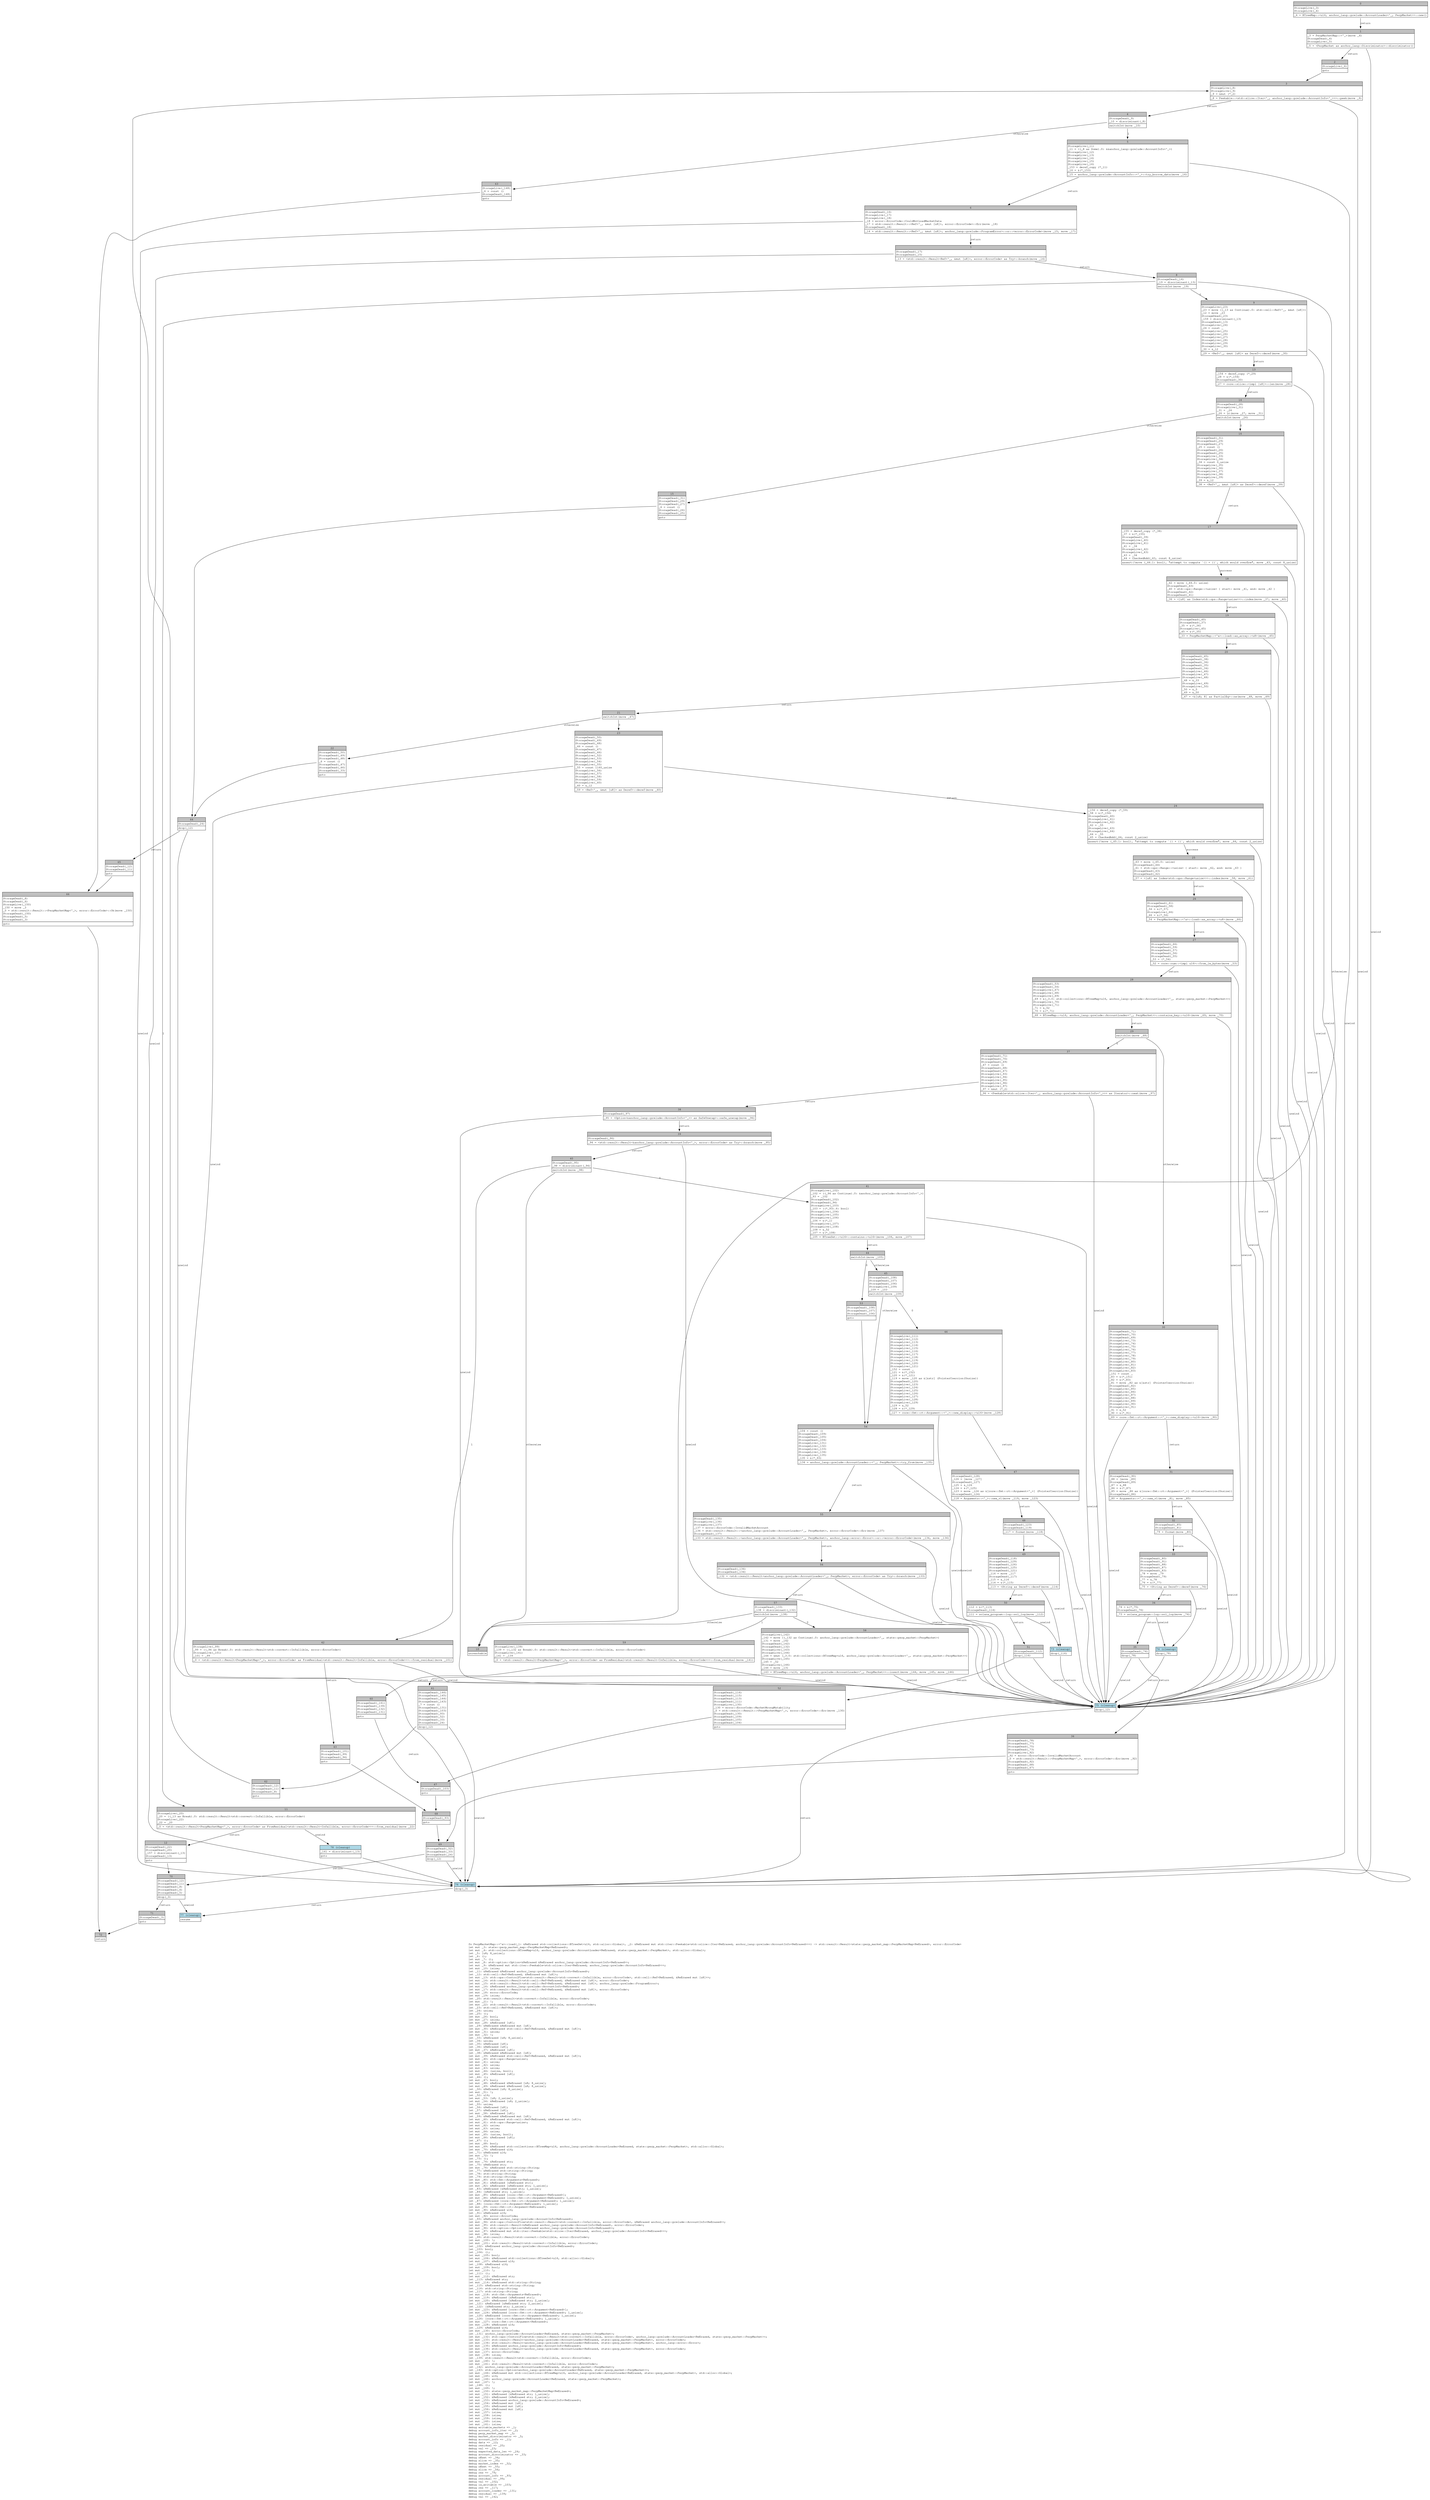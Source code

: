 digraph Mir_0_3877 {
    graph [fontname="Courier, monospace"];
    node [fontname="Courier, monospace"];
    edge [fontname="Courier, monospace"];
    label=<fn PerpMarketMap::&lt;'a&gt;::load(_1: &amp;ReErased std::collections::BTreeSet&lt;u16, std::alloc::Global&gt;, _2: &amp;ReErased mut std::iter::Peekable&lt;std::slice::Iter&lt;ReErased, anchor_lang::prelude::AccountInfo&lt;ReErased&gt;&gt;&gt;) -&gt; std::result::Result&lt;state::perp_market_map::PerpMarketMap&lt;ReErased&gt;, error::ErrorCode&gt;<br align="left"/>let mut _3: state::perp_market_map::PerpMarketMap&lt;ReErased&gt;;<br align="left"/>let mut _4: std::collections::BTreeMap&lt;u16, anchor_lang::prelude::AccountLoader&lt;ReErased, state::perp_market::PerpMarket&gt;, std::alloc::Global&gt;;<br align="left"/>let _5: [u8; 8_usize];<br align="left"/>let _6: ();<br align="left"/>let mut _7: ();<br align="left"/>let mut _8: std::option::Option&lt;&amp;ReErased &amp;ReErased anchor_lang::prelude::AccountInfo&lt;ReErased&gt;&gt;;<br align="left"/>let mut _9: &amp;ReErased mut std::iter::Peekable&lt;std::slice::Iter&lt;ReErased, anchor_lang::prelude::AccountInfo&lt;ReErased&gt;&gt;&gt;;<br align="left"/>let mut _10: isize;<br align="left"/>let _11: &amp;ReErased &amp;ReErased anchor_lang::prelude::AccountInfo&lt;ReErased&gt;;<br align="left"/>let _12: std::cell::Ref&lt;ReErased, &amp;ReErased mut [u8]&gt;;<br align="left"/>let mut _13: std::ops::ControlFlow&lt;std::result::Result&lt;std::convert::Infallible, error::ErrorCode&gt;, std::cell::Ref&lt;ReErased, &amp;ReErased mut [u8]&gt;&gt;;<br align="left"/>let mut _14: std::result::Result&lt;std::cell::Ref&lt;ReErased, &amp;ReErased mut [u8]&gt;, error::ErrorCode&gt;;<br align="left"/>let mut _15: std::result::Result&lt;std::cell::Ref&lt;ReErased, &amp;ReErased mut [u8]&gt;, anchor_lang::prelude::ProgramError&gt;;<br align="left"/>let mut _16: &amp;ReErased anchor_lang::prelude::AccountInfo&lt;ReErased&gt;;<br align="left"/>let mut _17: std::result::Result&lt;std::cell::Ref&lt;ReErased, &amp;ReErased mut [u8]&gt;, error::ErrorCode&gt;;<br align="left"/>let mut _18: error::ErrorCode;<br align="left"/>let mut _19: isize;<br align="left"/>let _20: std::result::Result&lt;std::convert::Infallible, error::ErrorCode&gt;;<br align="left"/>let mut _21: !;<br align="left"/>let mut _22: std::result::Result&lt;std::convert::Infallible, error::ErrorCode&gt;;<br align="left"/>let _23: std::cell::Ref&lt;ReErased, &amp;ReErased mut [u8]&gt;;<br align="left"/>let _24: usize;<br align="left"/>let _25: ();<br align="left"/>let mut _26: bool;<br align="left"/>let mut _27: usize;<br align="left"/>let mut _28: &amp;ReErased [u8];<br align="left"/>let _29: &amp;ReErased &amp;ReErased mut [u8];<br align="left"/>let mut _30: &amp;ReErased std::cell::Ref&lt;ReErased, &amp;ReErased mut [u8]&gt;;<br align="left"/>let mut _31: usize;<br align="left"/>let mut _32: !;<br align="left"/>let _33: &amp;ReErased [u8; 8_usize];<br align="left"/>let _34: usize;<br align="left"/>let _35: &amp;ReErased [u8];<br align="left"/>let _36: &amp;ReErased [u8];<br align="left"/>let mut _37: &amp;ReErased [u8];<br align="left"/>let _38: &amp;ReErased &amp;ReErased mut [u8];<br align="left"/>let mut _39: &amp;ReErased std::cell::Ref&lt;ReErased, &amp;ReErased mut [u8]&gt;;<br align="left"/>let mut _40: std::ops::Range&lt;usize&gt;;<br align="left"/>let mut _41: usize;<br align="left"/>let mut _42: usize;<br align="left"/>let mut _43: usize;<br align="left"/>let mut _44: (usize, bool);<br align="left"/>let mut _45: &amp;ReErased [u8];<br align="left"/>let _46: ();<br align="left"/>let mut _47: bool;<br align="left"/>let mut _48: &amp;ReErased &amp;ReErased [u8; 8_usize];<br align="left"/>let mut _49: &amp;ReErased &amp;ReErased [u8; 8_usize];<br align="left"/>let _50: &amp;ReErased [u8; 8_usize];<br align="left"/>let mut _51: !;<br align="left"/>let _52: u16;<br align="left"/>let mut _53: [u8; 2_usize];<br align="left"/>let mut _54: &amp;ReErased [u8; 2_usize];<br align="left"/>let _55: usize;<br align="left"/>let _56: &amp;ReErased [u8];<br align="left"/>let _57: &amp;ReErased [u8];<br align="left"/>let mut _58: &amp;ReErased [u8];<br align="left"/>let _59: &amp;ReErased &amp;ReErased mut [u8];<br align="left"/>let mut _60: &amp;ReErased std::cell::Ref&lt;ReErased, &amp;ReErased mut [u8]&gt;;<br align="left"/>let mut _61: std::ops::Range&lt;usize&gt;;<br align="left"/>let mut _62: usize;<br align="left"/>let mut _63: usize;<br align="left"/>let mut _64: usize;<br align="left"/>let mut _65: (usize, bool);<br align="left"/>let mut _66: &amp;ReErased [u8];<br align="left"/>let _67: ();<br align="left"/>let mut _68: bool;<br align="left"/>let mut _69: &amp;ReErased std::collections::BTreeMap&lt;u16, anchor_lang::prelude::AccountLoader&lt;ReErased, state::perp_market::PerpMarket&gt;, std::alloc::Global&gt;;<br align="left"/>let mut _70: &amp;ReErased u16;<br align="left"/>let _71: &amp;ReErased u16;<br align="left"/>let mut _72: !;<br align="left"/>let _73: ();<br align="left"/>let mut _74: &amp;ReErased str;<br align="left"/>let _75: &amp;ReErased str;<br align="left"/>let mut _76: &amp;ReErased std::string::String;<br align="left"/>let _77: &amp;ReErased std::string::String;<br align="left"/>let _78: std::string::String;<br align="left"/>let _79: std::string::String;<br align="left"/>let mut _80: std::fmt::Arguments&lt;ReErased&gt;;<br align="left"/>let mut _81: &amp;ReErased [&amp;ReErased str];<br align="left"/>let mut _82: &amp;ReErased [&amp;ReErased str; 1_usize];<br align="left"/>let _83: &amp;ReErased [&amp;ReErased str; 1_usize];<br align="left"/>let _84: [&amp;ReErased str; 1_usize];<br align="left"/>let mut _85: &amp;ReErased [core::fmt::rt::Argument&lt;ReErased&gt;];<br align="left"/>let mut _86: &amp;ReErased [core::fmt::rt::Argument&lt;ReErased&gt;; 1_usize];<br align="left"/>let _87: &amp;ReErased [core::fmt::rt::Argument&lt;ReErased&gt;; 1_usize];<br align="left"/>let _88: [core::fmt::rt::Argument&lt;ReErased&gt;; 1_usize];<br align="left"/>let mut _89: core::fmt::rt::Argument&lt;ReErased&gt;;<br align="left"/>let mut _90: &amp;ReErased u16;<br align="left"/>let _91: &amp;ReErased u16;<br align="left"/>let mut _92: error::ErrorCode;<br align="left"/>let _93: &amp;ReErased anchor_lang::prelude::AccountInfo&lt;ReErased&gt;;<br align="left"/>let mut _94: std::ops::ControlFlow&lt;std::result::Result&lt;std::convert::Infallible, error::ErrorCode&gt;, &amp;ReErased anchor_lang::prelude::AccountInfo&lt;ReErased&gt;&gt;;<br align="left"/>let mut _95: std::result::Result&lt;&amp;ReErased anchor_lang::prelude::AccountInfo&lt;ReErased&gt;, error::ErrorCode&gt;;<br align="left"/>let mut _96: std::option::Option&lt;&amp;ReErased anchor_lang::prelude::AccountInfo&lt;ReErased&gt;&gt;;<br align="left"/>let mut _97: &amp;ReErased mut std::iter::Peekable&lt;std::slice::Iter&lt;ReErased, anchor_lang::prelude::AccountInfo&lt;ReErased&gt;&gt;&gt;;<br align="left"/>let mut _98: isize;<br align="left"/>let _99: std::result::Result&lt;std::convert::Infallible, error::ErrorCode&gt;;<br align="left"/>let mut _100: !;<br align="left"/>let mut _101: std::result::Result&lt;std::convert::Infallible, error::ErrorCode&gt;;<br align="left"/>let _102: &amp;ReErased anchor_lang::prelude::AccountInfo&lt;ReErased&gt;;<br align="left"/>let _103: bool;<br align="left"/>let _104: ();<br align="left"/>let mut _105: bool;<br align="left"/>let mut _106: &amp;ReErased std::collections::BTreeSet&lt;u16, std::alloc::Global&gt;;<br align="left"/>let mut _107: &amp;ReErased u16;<br align="left"/>let _108: &amp;ReErased u16;<br align="left"/>let mut _109: bool;<br align="left"/>let mut _110: !;<br align="left"/>let _111: ();<br align="left"/>let mut _112: &amp;ReErased str;<br align="left"/>let _113: &amp;ReErased str;<br align="left"/>let mut _114: &amp;ReErased std::string::String;<br align="left"/>let _115: &amp;ReErased std::string::String;<br align="left"/>let _116: std::string::String;<br align="left"/>let _117: std::string::String;<br align="left"/>let mut _118: std::fmt::Arguments&lt;ReErased&gt;;<br align="left"/>let mut _119: &amp;ReErased [&amp;ReErased str];<br align="left"/>let mut _120: &amp;ReErased [&amp;ReErased str; 2_usize];<br align="left"/>let _121: &amp;ReErased [&amp;ReErased str; 2_usize];<br align="left"/>let _122: [&amp;ReErased str; 2_usize];<br align="left"/>let mut _123: &amp;ReErased [core::fmt::rt::Argument&lt;ReErased&gt;];<br align="left"/>let mut _124: &amp;ReErased [core::fmt::rt::Argument&lt;ReErased&gt;; 1_usize];<br align="left"/>let _125: &amp;ReErased [core::fmt::rt::Argument&lt;ReErased&gt;; 1_usize];<br align="left"/>let _126: [core::fmt::rt::Argument&lt;ReErased&gt;; 1_usize];<br align="left"/>let mut _127: core::fmt::rt::Argument&lt;ReErased&gt;;<br align="left"/>let mut _128: &amp;ReErased u16;<br align="left"/>let _129: &amp;ReErased u16;<br align="left"/>let mut _130: error::ErrorCode;<br align="left"/>let _131: anchor_lang::prelude::AccountLoader&lt;ReErased, state::perp_market::PerpMarket&gt;;<br align="left"/>let mut _132: std::ops::ControlFlow&lt;std::result::Result&lt;std::convert::Infallible, error::ErrorCode&gt;, anchor_lang::prelude::AccountLoader&lt;ReErased, state::perp_market::PerpMarket&gt;&gt;;<br align="left"/>let mut _133: std::result::Result&lt;anchor_lang::prelude::AccountLoader&lt;ReErased, state::perp_market::PerpMarket&gt;, error::ErrorCode&gt;;<br align="left"/>let mut _134: std::result::Result&lt;anchor_lang::prelude::AccountLoader&lt;ReErased, state::perp_market::PerpMarket&gt;, anchor_lang::error::Error&gt;;<br align="left"/>let mut _135: &amp;ReErased anchor_lang::prelude::AccountInfo&lt;ReErased&gt;;<br align="left"/>let mut _136: std::result::Result&lt;anchor_lang::prelude::AccountLoader&lt;ReErased, state::perp_market::PerpMarket&gt;, error::ErrorCode&gt;;<br align="left"/>let mut _137: error::ErrorCode;<br align="left"/>let mut _138: isize;<br align="left"/>let _139: std::result::Result&lt;std::convert::Infallible, error::ErrorCode&gt;;<br align="left"/>let mut _140: !;<br align="left"/>let mut _141: std::result::Result&lt;std::convert::Infallible, error::ErrorCode&gt;;<br align="left"/>let _142: anchor_lang::prelude::AccountLoader&lt;ReErased, state::perp_market::PerpMarket&gt;;<br align="left"/>let _143: std::option::Option&lt;anchor_lang::prelude::AccountLoader&lt;ReErased, state::perp_market::PerpMarket&gt;&gt;;<br align="left"/>let mut _144: &amp;ReErased mut std::collections::BTreeMap&lt;u16, anchor_lang::prelude::AccountLoader&lt;ReErased, state::perp_market::PerpMarket&gt;, std::alloc::Global&gt;;<br align="left"/>let mut _145: u16;<br align="left"/>let mut _146: anchor_lang::prelude::AccountLoader&lt;ReErased, state::perp_market::PerpMarket&gt;;<br align="left"/>let mut _147: !;<br align="left"/>let _148: ();<br align="left"/>let mut _149: !;<br align="left"/>let mut _150: state::perp_market_map::PerpMarketMap&lt;ReErased&gt;;<br align="left"/>let mut _151: &amp;ReErased [&amp;ReErased str; 1_usize];<br align="left"/>let mut _152: &amp;ReErased [&amp;ReErased str; 2_usize];<br align="left"/>let mut _153: &amp;ReErased anchor_lang::prelude::AccountInfo&lt;ReErased&gt;;<br align="left"/>let mut _154: &amp;ReErased mut [u8];<br align="left"/>let mut _155: &amp;ReErased mut [u8];<br align="left"/>let mut _156: &amp;ReErased mut [u8];<br align="left"/>let mut _157: isize;<br align="left"/>let mut _158: isize;<br align="left"/>let mut _159: isize;<br align="left"/>let mut _160: isize;<br align="left"/>let mut _161: isize;<br align="left"/>debug writable_markets =&gt; _1;<br align="left"/>debug account_info_iter =&gt; _2;<br align="left"/>debug perp_market_map =&gt; _3;<br align="left"/>debug market_discriminator =&gt; _5;<br align="left"/>debug account_info =&gt; _11;<br align="left"/>debug data =&gt; _12;<br align="left"/>debug residual =&gt; _20;<br align="left"/>debug val =&gt; _23;<br align="left"/>debug expected_data_len =&gt; _24;<br align="left"/>debug account_discriminator =&gt; _33;<br align="left"/>debug offset =&gt; _34;<br align="left"/>debug slice =&gt; _35;<br align="left"/>debug market_index =&gt; _52;<br align="left"/>debug offset =&gt; _55;<br align="left"/>debug slice =&gt; _56;<br align="left"/>debug res =&gt; _79;<br align="left"/>debug account_info =&gt; _93;<br align="left"/>debug residual =&gt; _99;<br align="left"/>debug val =&gt; _102;<br align="left"/>debug is_writable =&gt; _103;<br align="left"/>debug res =&gt; _117;<br align="left"/>debug account_loader =&gt; _131;<br align="left"/>debug residual =&gt; _139;<br align="left"/>debug val =&gt; _142;<br align="left"/>>;
    bb0__0_3877 [shape="none", label=<<table border="0" cellborder="1" cellspacing="0"><tr><td bgcolor="gray" align="center" colspan="1">0</td></tr><tr><td align="left" balign="left">StorageLive(_3)<br/>StorageLive(_4)<br/></td></tr><tr><td align="left">_4 = BTreeMap::&lt;u16, anchor_lang::prelude::AccountLoader&lt;'_, PerpMarket&gt;&gt;::new()</td></tr></table>>];
    bb1__0_3877 [shape="none", label=<<table border="0" cellborder="1" cellspacing="0"><tr><td bgcolor="gray" align="center" colspan="1">1</td></tr><tr><td align="left" balign="left">_3 = PerpMarketMap::&lt;'_&gt;(move _4)<br/>StorageDead(_4)<br/>StorageLive(_5)<br/></td></tr><tr><td align="left">_5 = &lt;PerpMarket as anchor_lang::Discriminator&gt;::discriminator()</td></tr></table>>];
    bb2__0_3877 [shape="none", label=<<table border="0" cellborder="1" cellspacing="0"><tr><td bgcolor="gray" align="center" colspan="1">2</td></tr><tr><td align="left" balign="left">StorageLive(_6)<br/></td></tr><tr><td align="left">goto</td></tr></table>>];
    bb3__0_3877 [shape="none", label=<<table border="0" cellborder="1" cellspacing="0"><tr><td bgcolor="gray" align="center" colspan="1">3</td></tr><tr><td align="left" balign="left">StorageLive(_8)<br/>StorageLive(_9)<br/>_9 = &amp;mut (*_2)<br/></td></tr><tr><td align="left">_8 = Peekable::&lt;std::slice::Iter&lt;'_, anchor_lang::prelude::AccountInfo&lt;'_&gt;&gt;&gt;::peek(move _9)</td></tr></table>>];
    bb4__0_3877 [shape="none", label=<<table border="0" cellborder="1" cellspacing="0"><tr><td bgcolor="gray" align="center" colspan="1">4</td></tr><tr><td align="left" balign="left">StorageDead(_9)<br/>_10 = discriminant(_8)<br/></td></tr><tr><td align="left">switchInt(move _10)</td></tr></table>>];
    bb5__0_3877 [shape="none", label=<<table border="0" cellborder="1" cellspacing="0"><tr><td bgcolor="gray" align="center" colspan="1">5</td></tr><tr><td align="left" balign="left">StorageLive(_11)<br/>_11 = ((_8 as Some).0: &amp;&amp;anchor_lang::prelude::AccountInfo&lt;'_&gt;)<br/>StorageLive(_12)<br/>StorageLive(_13)<br/>StorageLive(_14)<br/>StorageLive(_15)<br/>StorageLive(_16)<br/>_153 = deref_copy (*_11)<br/>_16 = &amp;(*_153)<br/></td></tr><tr><td align="left">_15 = anchor_lang::prelude::AccountInfo::&lt;'_&gt;::try_borrow_data(move _16)</td></tr></table>>];
    bb6__0_3877 [shape="none", label=<<table border="0" cellborder="1" cellspacing="0"><tr><td bgcolor="gray" align="center" colspan="1">6</td></tr><tr><td align="left" balign="left">StorageDead(_16)<br/>StorageLive(_17)<br/>StorageLive(_18)<br/>_18 = error::ErrorCode::CouldNotLoadMarketData<br/>_17 = std::result::Result::&lt;Ref&lt;'_, &amp;mut [u8]&gt;, error::ErrorCode&gt;::Err(move _18)<br/>StorageDead(_18)<br/></td></tr><tr><td align="left">_14 = std::result::Result::&lt;Ref&lt;'_, &amp;mut [u8]&gt;, anchor_lang::prelude::ProgramError&gt;::or::&lt;error::ErrorCode&gt;(move _15, move _17)</td></tr></table>>];
    bb7__0_3877 [shape="none", label=<<table border="0" cellborder="1" cellspacing="0"><tr><td bgcolor="gray" align="center" colspan="1">7</td></tr><tr><td align="left" balign="left">StorageDead(_17)<br/>StorageDead(_15)<br/></td></tr><tr><td align="left">_13 = &lt;std::result::Result&lt;Ref&lt;'_, &amp;mut [u8]&gt;, error::ErrorCode&gt; as Try&gt;::branch(move _14)</td></tr></table>>];
    bb8__0_3877 [shape="none", label=<<table border="0" cellborder="1" cellspacing="0"><tr><td bgcolor="gray" align="center" colspan="1">8</td></tr><tr><td align="left" balign="left">StorageDead(_14)<br/>_19 = discriminant(_13)<br/></td></tr><tr><td align="left">switchInt(move _19)</td></tr></table>>];
    bb9__0_3877 [shape="none", label=<<table border="0" cellborder="1" cellspacing="0"><tr><td bgcolor="gray" align="center" colspan="1">9</td></tr><tr><td align="left" balign="left">StorageLive(_23)<br/>_23 = move ((_13 as Continue).0: std::cell::Ref&lt;'_, &amp;mut [u8]&gt;)<br/>_12 = move _23<br/>StorageDead(_23)<br/>_159 = discriminant(_13)<br/>StorageDead(_13)<br/>StorageLive(_24)<br/>_24 = const _<br/>StorageLive(_25)<br/>StorageLive(_26)<br/>StorageLive(_27)<br/>StorageLive(_28)<br/>StorageLive(_29)<br/>StorageLive(_30)<br/>_30 = &amp;_12<br/></td></tr><tr><td align="left">_29 = &lt;Ref&lt;'_, &amp;mut [u8]&gt; as Deref&gt;::deref(move _30)</td></tr></table>>];
    bb10__0_3877 [shape="none", label=<<table border="0" cellborder="1" cellspacing="0"><tr><td bgcolor="gray" align="center" colspan="1">10</td></tr><tr><td align="left">unreachable</td></tr></table>>];
    bb11__0_3877 [shape="none", label=<<table border="0" cellborder="1" cellspacing="0"><tr><td bgcolor="gray" align="center" colspan="1">11</td></tr><tr><td align="left" balign="left">StorageLive(_20)<br/>_20 = ((_13 as Break).0: std::result::Result&lt;std::convert::Infallible, error::ErrorCode&gt;)<br/>StorageLive(_22)<br/>_22 = _20<br/></td></tr><tr><td align="left">_0 = &lt;std::result::Result&lt;PerpMarketMap&lt;'_&gt;, error::ErrorCode&gt; as FromResidual&lt;std::result::Result&lt;Infallible, error::ErrorCode&gt;&gt;&gt;::from_residual(move _22)</td></tr></table>>];
    bb12__0_3877 [shape="none", label=<<table border="0" cellborder="1" cellspacing="0"><tr><td bgcolor="gray" align="center" colspan="1">12</td></tr><tr><td align="left" balign="left">StorageDead(_22)<br/>StorageDead(_20)<br/>_157 = discriminant(_13)<br/>StorageDead(_13)<br/></td></tr><tr><td align="left">goto</td></tr></table>>];
    bb13__0_3877 [shape="none", label=<<table border="0" cellborder="1" cellspacing="0"><tr><td bgcolor="gray" align="center" colspan="1">13</td></tr><tr><td align="left" balign="left">_154 = deref_copy (*_29)<br/>_28 = &amp;(*_154)<br/>StorageDead(_30)<br/></td></tr><tr><td align="left">_27 = core::slice::&lt;impl [u8]&gt;::len(move _28)</td></tr></table>>];
    bb14__0_3877 [shape="none", label=<<table border="0" cellborder="1" cellspacing="0"><tr><td bgcolor="gray" align="center" colspan="1">14</td></tr><tr><td align="left" balign="left">StorageDead(_28)<br/>StorageLive(_31)<br/>_31 = _24<br/>_26 = Lt(move _27, move _31)<br/></td></tr><tr><td align="left">switchInt(move _26)</td></tr></table>>];
    bb15__0_3877 [shape="none", label=<<table border="0" cellborder="1" cellspacing="0"><tr><td bgcolor="gray" align="center" colspan="1">15</td></tr><tr><td align="left" balign="left">StorageDead(_31)<br/>StorageDead(_29)<br/>StorageDead(_27)<br/>_6 = const ()<br/>StorageDead(_26)<br/>StorageDead(_25)<br/></td></tr><tr><td align="left">goto</td></tr></table>>];
    bb16__0_3877 [shape="none", label=<<table border="0" cellborder="1" cellspacing="0"><tr><td bgcolor="gray" align="center" colspan="1">16</td></tr><tr><td align="left" balign="left">StorageDead(_31)<br/>StorageDead(_29)<br/>StorageDead(_27)<br/>_25 = const ()<br/>StorageDead(_26)<br/>StorageDead(_25)<br/>StorageLive(_33)<br/>StorageLive(_34)<br/>_34 = const 0_usize<br/>StorageLive(_35)<br/>StorageLive(_36)<br/>StorageLive(_37)<br/>StorageLive(_38)<br/>StorageLive(_39)<br/>_39 = &amp;_12<br/></td></tr><tr><td align="left">_38 = &lt;Ref&lt;'_, &amp;mut [u8]&gt; as Deref&gt;::deref(move _39)</td></tr></table>>];
    bb17__0_3877 [shape="none", label=<<table border="0" cellborder="1" cellspacing="0"><tr><td bgcolor="gray" align="center" colspan="1">17</td></tr><tr><td align="left" balign="left">_155 = deref_copy (*_38)<br/>_37 = &amp;(*_155)<br/>StorageDead(_39)<br/>StorageLive(_40)<br/>StorageLive(_41)<br/>_41 = _34<br/>StorageLive(_42)<br/>StorageLive(_43)<br/>_43 = _34<br/>_44 = CheckedAdd(_43, const 8_usize)<br/></td></tr><tr><td align="left">assert(!move (_44.1: bool), &quot;attempt to compute `{} + {}`, which would overflow&quot;, move _43, const 8_usize)</td></tr></table>>];
    bb18__0_3877 [shape="none", label=<<table border="0" cellborder="1" cellspacing="0"><tr><td bgcolor="gray" align="center" colspan="1">18</td></tr><tr><td align="left" balign="left">_42 = move (_44.0: usize)<br/>StorageDead(_43)<br/>_40 = std::ops::Range::&lt;usize&gt; { start: move _41, end: move _42 }<br/>StorageDead(_42)<br/>StorageDead(_41)<br/></td></tr><tr><td align="left">_36 = &lt;[u8] as Index&lt;std::ops::Range&lt;usize&gt;&gt;&gt;::index(move _37, move _40)</td></tr></table>>];
    bb19__0_3877 [shape="none", label=<<table border="0" cellborder="1" cellspacing="0"><tr><td bgcolor="gray" align="center" colspan="1">19</td></tr><tr><td align="left" balign="left">StorageDead(_40)<br/>StorageDead(_37)<br/>_35 = &amp;(*_36)<br/>StorageLive(_45)<br/>_45 = &amp;(*_35)<br/></td></tr><tr><td align="left">_33 = PerpMarketMap::&lt;'a&gt;::load::as_array::&lt;u8&gt;(move _45)</td></tr></table>>];
    bb20__0_3877 [shape="none", label=<<table border="0" cellborder="1" cellspacing="0"><tr><td bgcolor="gray" align="center" colspan="1">20</td></tr><tr><td align="left" balign="left">StorageDead(_45)<br/>StorageDead(_38)<br/>StorageDead(_36)<br/>StorageDead(_35)<br/>StorageDead(_34)<br/>StorageLive(_46)<br/>StorageLive(_47)<br/>StorageLive(_48)<br/>_48 = &amp;_33<br/>StorageLive(_49)<br/>StorageLive(_50)<br/>_50 = &amp;_5<br/>_49 = &amp;_50<br/></td></tr><tr><td align="left">_47 = &lt;&amp;[u8; 8] as PartialEq&gt;::ne(move _48, move _49)</td></tr></table>>];
    bb21__0_3877 [shape="none", label=<<table border="0" cellborder="1" cellspacing="0"><tr><td bgcolor="gray" align="center" colspan="1">21</td></tr><tr><td align="left">switchInt(move _47)</td></tr></table>>];
    bb22__0_3877 [shape="none", label=<<table border="0" cellborder="1" cellspacing="0"><tr><td bgcolor="gray" align="center" colspan="1">22</td></tr><tr><td align="left" balign="left">StorageDead(_50)<br/>StorageDead(_49)<br/>StorageDead(_48)<br/>_6 = const ()<br/>StorageDead(_47)<br/>StorageDead(_46)<br/>StorageDead(_33)<br/></td></tr><tr><td align="left">goto</td></tr></table>>];
    bb23__0_3877 [shape="none", label=<<table border="0" cellborder="1" cellspacing="0"><tr><td bgcolor="gray" align="center" colspan="1">23</td></tr><tr><td align="left" balign="left">StorageDead(_50)<br/>StorageDead(_49)<br/>StorageDead(_48)<br/>_46 = const ()<br/>StorageDead(_47)<br/>StorageDead(_46)<br/>StorageLive(_52)<br/>StorageLive(_53)<br/>StorageLive(_54)<br/>StorageLive(_55)<br/>_55 = const 1160_usize<br/>StorageLive(_56)<br/>StorageLive(_57)<br/>StorageLive(_58)<br/>StorageLive(_59)<br/>StorageLive(_60)<br/>_60 = &amp;_12<br/></td></tr><tr><td align="left">_59 = &lt;Ref&lt;'_, &amp;mut [u8]&gt; as Deref&gt;::deref(move _60)</td></tr></table>>];
    bb24__0_3877 [shape="none", label=<<table border="0" cellborder="1" cellspacing="0"><tr><td bgcolor="gray" align="center" colspan="1">24</td></tr><tr><td align="left" balign="left">_156 = deref_copy (*_59)<br/>_58 = &amp;(*_156)<br/>StorageDead(_60)<br/>StorageLive(_61)<br/>StorageLive(_62)<br/>_62 = _55<br/>StorageLive(_63)<br/>StorageLive(_64)<br/>_64 = _55<br/>_65 = CheckedAdd(_64, const 2_usize)<br/></td></tr><tr><td align="left">assert(!move (_65.1: bool), &quot;attempt to compute `{} + {}`, which would overflow&quot;, move _64, const 2_usize)</td></tr></table>>];
    bb25__0_3877 [shape="none", label=<<table border="0" cellborder="1" cellspacing="0"><tr><td bgcolor="gray" align="center" colspan="1">25</td></tr><tr><td align="left" balign="left">_63 = move (_65.0: usize)<br/>StorageDead(_64)<br/>_61 = std::ops::Range::&lt;usize&gt; { start: move _62, end: move _63 }<br/>StorageDead(_63)<br/>StorageDead(_62)<br/></td></tr><tr><td align="left">_57 = &lt;[u8] as Index&lt;std::ops::Range&lt;usize&gt;&gt;&gt;::index(move _58, move _61)</td></tr></table>>];
    bb26__0_3877 [shape="none", label=<<table border="0" cellborder="1" cellspacing="0"><tr><td bgcolor="gray" align="center" colspan="1">26</td></tr><tr><td align="left" balign="left">StorageDead(_61)<br/>StorageDead(_58)<br/>_56 = &amp;(*_57)<br/>StorageLive(_66)<br/>_66 = &amp;(*_56)<br/></td></tr><tr><td align="left">_54 = PerpMarketMap::&lt;'a&gt;::load::as_array::&lt;u8&gt;(move _66)</td></tr></table>>];
    bb27__0_3877 [shape="none", label=<<table border="0" cellborder="1" cellspacing="0"><tr><td bgcolor="gray" align="center" colspan="1">27</td></tr><tr><td align="left" balign="left">StorageDead(_66)<br/>StorageDead(_59)<br/>StorageDead(_57)<br/>StorageDead(_56)<br/>StorageDead(_55)<br/>_53 = (*_54)<br/></td></tr><tr><td align="left">_52 = core::num::&lt;impl u16&gt;::from_le_bytes(move _53)</td></tr></table>>];
    bb28__0_3877 [shape="none", label=<<table border="0" cellborder="1" cellspacing="0"><tr><td bgcolor="gray" align="center" colspan="1">28</td></tr><tr><td align="left" balign="left">StorageDead(_53)<br/>StorageDead(_54)<br/>StorageLive(_67)<br/>StorageLive(_68)<br/>StorageLive(_69)<br/>_69 = &amp;(_3.0: std::collections::BTreeMap&lt;u16, anchor_lang::prelude::AccountLoader&lt;'_, state::perp_market::PerpMarket&gt;&gt;)<br/>StorageLive(_70)<br/>StorageLive(_71)<br/>_71 = &amp;_52<br/>_70 = &amp;(*_71)<br/></td></tr><tr><td align="left">_68 = BTreeMap::&lt;u16, anchor_lang::prelude::AccountLoader&lt;'_, PerpMarket&gt;&gt;::contains_key::&lt;u16&gt;(move _69, move _70)</td></tr></table>>];
    bb29__0_3877 [shape="none", label=<<table border="0" cellborder="1" cellspacing="0"><tr><td bgcolor="gray" align="center" colspan="1">29</td></tr><tr><td align="left">switchInt(move _68)</td></tr></table>>];
    bb30__0_3877 [shape="none", label=<<table border="0" cellborder="1" cellspacing="0"><tr><td bgcolor="gray" align="center" colspan="1">30</td></tr><tr><td align="left" balign="left">StorageDead(_71)<br/>StorageDead(_70)<br/>StorageDead(_69)<br/>StorageLive(_73)<br/>StorageLive(_74)<br/>StorageLive(_75)<br/>StorageLive(_76)<br/>StorageLive(_77)<br/>StorageLive(_78)<br/>StorageLive(_79)<br/>StorageLive(_80)<br/>StorageLive(_81)<br/>StorageLive(_82)<br/>StorageLive(_83)<br/>_151 = const _<br/>_83 = &amp;(*_151)<br/>_82 = &amp;(*_83)<br/>_81 = move _82 as &amp;[&amp;str] (PointerCoercion(Unsize))<br/>StorageDead(_82)<br/>StorageLive(_85)<br/>StorageLive(_86)<br/>StorageLive(_87)<br/>StorageLive(_88)<br/>StorageLive(_89)<br/>StorageLive(_90)<br/>StorageLive(_91)<br/>_91 = &amp;_52<br/>_90 = &amp;(*_91)<br/></td></tr><tr><td align="left">_89 = core::fmt::rt::Argument::&lt;'_&gt;::new_display::&lt;u16&gt;(move _90)</td></tr></table>>];
    bb31__0_3877 [shape="none", label=<<table border="0" cellborder="1" cellspacing="0"><tr><td bgcolor="gray" align="center" colspan="1">31</td></tr><tr><td align="left" balign="left">StorageDead(_90)<br/>_88 = [move _89]<br/>StorageDead(_89)<br/>_87 = &amp;_88<br/>_86 = &amp;(*_87)<br/>_85 = move _86 as &amp;[core::fmt::rt::Argument&lt;'_&gt;] (PointerCoercion(Unsize))<br/>StorageDead(_86)<br/></td></tr><tr><td align="left">_80 = Arguments::&lt;'_&gt;::new_v1(move _81, move _85)</td></tr></table>>];
    bb32__0_3877 [shape="none", label=<<table border="0" cellborder="1" cellspacing="0"><tr><td bgcolor="gray" align="center" colspan="1">32</td></tr><tr><td align="left" balign="left">StorageDead(_85)<br/>StorageDead(_81)<br/></td></tr><tr><td align="left">_79 = format(move _80)</td></tr></table>>];
    bb33__0_3877 [shape="none", label=<<table border="0" cellborder="1" cellspacing="0"><tr><td bgcolor="gray" align="center" colspan="1">33</td></tr><tr><td align="left" balign="left">StorageDead(_80)<br/>StorageDead(_91)<br/>StorageDead(_88)<br/>StorageDead(_87)<br/>StorageDead(_83)<br/>_78 = move _79<br/>StorageDead(_79)<br/>_77 = &amp;_78<br/>_76 = &amp;(*_77)<br/></td></tr><tr><td align="left">_75 = &lt;String as Deref&gt;::deref(move _76)</td></tr></table>>];
    bb34__0_3877 [shape="none", label=<<table border="0" cellborder="1" cellspacing="0"><tr><td bgcolor="gray" align="center" colspan="1">34</td></tr><tr><td align="left" balign="left">_74 = &amp;(*_75)<br/>StorageDead(_76)<br/></td></tr><tr><td align="left">_73 = solana_program::log::sol_log(move _74)</td></tr></table>>];
    bb35__0_3877 [shape="none", label=<<table border="0" cellborder="1" cellspacing="0"><tr><td bgcolor="gray" align="center" colspan="1">35</td></tr><tr><td align="left" balign="left">StorageDead(_74)<br/></td></tr><tr><td align="left">drop(_78)</td></tr></table>>];
    bb36__0_3877 [shape="none", label=<<table border="0" cellborder="1" cellspacing="0"><tr><td bgcolor="gray" align="center" colspan="1">36</td></tr><tr><td align="left" balign="left">StorageDead(_78)<br/>StorageDead(_77)<br/>StorageDead(_75)<br/>StorageDead(_73)<br/>StorageLive(_92)<br/>_92 = error::ErrorCode::InvalidMarketAccount<br/>_0 = std::result::Result::&lt;PerpMarketMap&lt;'_&gt;, error::ErrorCode&gt;::Err(move _92)<br/>StorageDead(_92)<br/>StorageDead(_68)<br/>StorageDead(_67)<br/></td></tr><tr><td align="left">goto</td></tr></table>>];
    bb37__0_3877 [shape="none", label=<<table border="0" cellborder="1" cellspacing="0"><tr><td bgcolor="gray" align="center" colspan="1">37</td></tr><tr><td align="left" balign="left">StorageDead(_71)<br/>StorageDead(_70)<br/>StorageDead(_69)<br/>_67 = const ()<br/>StorageDead(_68)<br/>StorageDead(_67)<br/>StorageLive(_93)<br/>StorageLive(_94)<br/>StorageLive(_95)<br/>StorageLive(_96)<br/>StorageLive(_97)<br/>_97 = &amp;mut (*_2)<br/></td></tr><tr><td align="left">_96 = &lt;Peekable&lt;std::slice::Iter&lt;'_, anchor_lang::prelude::AccountInfo&lt;'_&gt;&gt;&gt; as Iterator&gt;::next(move _97)</td></tr></table>>];
    bb38__0_3877 [shape="none", label=<<table border="0" cellborder="1" cellspacing="0"><tr><td bgcolor="gray" align="center" colspan="1">38</td></tr><tr><td align="left" balign="left">StorageDead(_97)<br/></td></tr><tr><td align="left">_95 = &lt;Option&lt;&amp;anchor_lang::prelude::AccountInfo&lt;'_&gt;&gt; as SafeUnwrap&gt;::safe_unwrap(move _96)</td></tr></table>>];
    bb39__0_3877 [shape="none", label=<<table border="0" cellborder="1" cellspacing="0"><tr><td bgcolor="gray" align="center" colspan="1">39</td></tr><tr><td align="left" balign="left">StorageDead(_96)<br/></td></tr><tr><td align="left">_94 = &lt;std::result::Result&lt;&amp;anchor_lang::prelude::AccountInfo&lt;'_&gt;, error::ErrorCode&gt; as Try&gt;::branch(move _95)</td></tr></table>>];
    bb40__0_3877 [shape="none", label=<<table border="0" cellborder="1" cellspacing="0"><tr><td bgcolor="gray" align="center" colspan="1">40</td></tr><tr><td align="left" balign="left">StorageDead(_95)<br/>_98 = discriminant(_94)<br/></td></tr><tr><td align="left">switchInt(move _98)</td></tr></table>>];
    bb41__0_3877 [shape="none", label=<<table border="0" cellborder="1" cellspacing="0"><tr><td bgcolor="gray" align="center" colspan="1">41</td></tr><tr><td align="left" balign="left">StorageLive(_102)<br/>_102 = ((_94 as Continue).0: &amp;anchor_lang::prelude::AccountInfo&lt;'_&gt;)<br/>_93 = _102<br/>StorageDead(_102)<br/>StorageDead(_94)<br/>StorageLive(_103)<br/>_103 = ((*_93).6: bool)<br/>StorageLive(_104)<br/>StorageLive(_105)<br/>StorageLive(_106)<br/>_106 = &amp;(*_1)<br/>StorageLive(_107)<br/>StorageLive(_108)<br/>_108 = &amp;_52<br/>_107 = &amp;(*_108)<br/></td></tr><tr><td align="left">_105 = BTreeSet::&lt;u16&gt;::contains::&lt;u16&gt;(move _106, move _107)</td></tr></table>>];
    bb42__0_3877 [shape="none", label=<<table border="0" cellborder="1" cellspacing="0"><tr><td bgcolor="gray" align="center" colspan="1">42</td></tr><tr><td align="left" balign="left">StorageLive(_99)<br/>_99 = ((_94 as Break).0: std::result::Result&lt;std::convert::Infallible, error::ErrorCode&gt;)<br/>StorageLive(_101)<br/>_101 = _99<br/></td></tr><tr><td align="left">_0 = &lt;std::result::Result&lt;PerpMarketMap&lt;'_&gt;, error::ErrorCode&gt; as FromResidual&lt;std::result::Result&lt;Infallible, error::ErrorCode&gt;&gt;&gt;::from_residual(move _101)</td></tr></table>>];
    bb43__0_3877 [shape="none", label=<<table border="0" cellborder="1" cellspacing="0"><tr><td bgcolor="gray" align="center" colspan="1">43</td></tr><tr><td align="left" balign="left">StorageDead(_101)<br/>StorageDead(_99)<br/>StorageDead(_94)<br/></td></tr><tr><td align="left">goto</td></tr></table>>];
    bb44__0_3877 [shape="none", label=<<table border="0" cellborder="1" cellspacing="0"><tr><td bgcolor="gray" align="center" colspan="1">44</td></tr><tr><td align="left">switchInt(move _105)</td></tr></table>>];
    bb45__0_3877 [shape="none", label=<<table border="0" cellborder="1" cellspacing="0"><tr><td bgcolor="gray" align="center" colspan="1">45</td></tr><tr><td align="left" balign="left">StorageDead(_108)<br/>StorageDead(_107)<br/>StorageDead(_106)<br/>StorageLive(_109)<br/>_109 = _103<br/></td></tr><tr><td align="left">switchInt(move _109)</td></tr></table>>];
    bb46__0_3877 [shape="none", label=<<table border="0" cellborder="1" cellspacing="0"><tr><td bgcolor="gray" align="center" colspan="1">46</td></tr><tr><td align="left" balign="left">StorageLive(_111)<br/>StorageLive(_112)<br/>StorageLive(_113)<br/>StorageLive(_114)<br/>StorageLive(_115)<br/>StorageLive(_116)<br/>StorageLive(_117)<br/>StorageLive(_118)<br/>StorageLive(_119)<br/>StorageLive(_120)<br/>StorageLive(_121)<br/>_152 = const _<br/>_121 = &amp;(*_152)<br/>_120 = &amp;(*_121)<br/>_119 = move _120 as &amp;[&amp;str] (PointerCoercion(Unsize))<br/>StorageDead(_120)<br/>StorageLive(_123)<br/>StorageLive(_124)<br/>StorageLive(_125)<br/>StorageLive(_126)<br/>StorageLive(_127)<br/>StorageLive(_128)<br/>StorageLive(_129)<br/>_129 = &amp;_52<br/>_128 = &amp;(*_129)<br/></td></tr><tr><td align="left">_127 = core::fmt::rt::Argument::&lt;'_&gt;::new_display::&lt;u16&gt;(move _128)</td></tr></table>>];
    bb47__0_3877 [shape="none", label=<<table border="0" cellborder="1" cellspacing="0"><tr><td bgcolor="gray" align="center" colspan="1">47</td></tr><tr><td align="left" balign="left">StorageDead(_128)<br/>_126 = [move _127]<br/>StorageDead(_127)<br/>_125 = &amp;_126<br/>_124 = &amp;(*_125)<br/>_123 = move _124 as &amp;[core::fmt::rt::Argument&lt;'_&gt;] (PointerCoercion(Unsize))<br/>StorageDead(_124)<br/></td></tr><tr><td align="left">_118 = Arguments::&lt;'_&gt;::new_v1(move _119, move _123)</td></tr></table>>];
    bb48__0_3877 [shape="none", label=<<table border="0" cellborder="1" cellspacing="0"><tr><td bgcolor="gray" align="center" colspan="1">48</td></tr><tr><td align="left" balign="left">StorageDead(_123)<br/>StorageDead(_119)<br/></td></tr><tr><td align="left">_117 = format(move _118)</td></tr></table>>];
    bb49__0_3877 [shape="none", label=<<table border="0" cellborder="1" cellspacing="0"><tr><td bgcolor="gray" align="center" colspan="1">49</td></tr><tr><td align="left" balign="left">StorageDead(_118)<br/>StorageDead(_129)<br/>StorageDead(_126)<br/>StorageDead(_125)<br/>StorageDead(_121)<br/>_116 = move _117<br/>StorageDead(_117)<br/>_115 = &amp;_116<br/>_114 = &amp;(*_115)<br/></td></tr><tr><td align="left">_113 = &lt;String as Deref&gt;::deref(move _114)</td></tr></table>>];
    bb50__0_3877 [shape="none", label=<<table border="0" cellborder="1" cellspacing="0"><tr><td bgcolor="gray" align="center" colspan="1">50</td></tr><tr><td align="left" balign="left">_112 = &amp;(*_113)<br/>StorageDead(_114)<br/></td></tr><tr><td align="left">_111 = solana_program::log::sol_log(move _112)</td></tr></table>>];
    bb51__0_3877 [shape="none", label=<<table border="0" cellborder="1" cellspacing="0"><tr><td bgcolor="gray" align="center" colspan="1">51</td></tr><tr><td align="left" balign="left">StorageDead(_112)<br/></td></tr><tr><td align="left">drop(_116)</td></tr></table>>];
    bb52__0_3877 [shape="none", label=<<table border="0" cellborder="1" cellspacing="0"><tr><td bgcolor="gray" align="center" colspan="1">52</td></tr><tr><td align="left" balign="left">StorageDead(_116)<br/>StorageDead(_115)<br/>StorageDead(_113)<br/>StorageDead(_111)<br/>StorageLive(_130)<br/>_130 = error::ErrorCode::MarketWrongMutability<br/>_0 = std::result::Result::&lt;PerpMarketMap&lt;'_&gt;, error::ErrorCode&gt;::Err(move _130)<br/>StorageDead(_130)<br/>StorageDead(_109)<br/>StorageDead(_105)<br/>StorageDead(_104)<br/></td></tr><tr><td align="left">goto</td></tr></table>>];
    bb53__0_3877 [shape="none", label=<<table border="0" cellborder="1" cellspacing="0"><tr><td bgcolor="gray" align="center" colspan="1">53</td></tr><tr><td align="left" balign="left">StorageDead(_108)<br/>StorageDead(_107)<br/>StorageDead(_106)<br/></td></tr><tr><td align="left">goto</td></tr></table>>];
    bb54__0_3877 [shape="none", label=<<table border="0" cellborder="1" cellspacing="0"><tr><td bgcolor="gray" align="center" colspan="1">54</td></tr><tr><td align="left" balign="left">_104 = const ()<br/>StorageDead(_109)<br/>StorageDead(_105)<br/>StorageDead(_104)<br/>StorageLive(_131)<br/>StorageLive(_132)<br/>StorageLive(_133)<br/>StorageLive(_134)<br/>StorageLive(_135)<br/>_135 = &amp;(*_93)<br/></td></tr><tr><td align="left">_134 = anchor_lang::prelude::AccountLoader::&lt;'_, PerpMarket&gt;::try_from(move _135)</td></tr></table>>];
    bb55__0_3877 [shape="none", label=<<table border="0" cellborder="1" cellspacing="0"><tr><td bgcolor="gray" align="center" colspan="1">55</td></tr><tr><td align="left" balign="left">StorageDead(_135)<br/>StorageLive(_136)<br/>StorageLive(_137)<br/>_137 = error::ErrorCode::InvalidMarketAccount<br/>_136 = std::result::Result::&lt;anchor_lang::prelude::AccountLoader&lt;'_, PerpMarket&gt;, error::ErrorCode&gt;::Err(move _137)<br/>StorageDead(_137)<br/></td></tr><tr><td align="left">_133 = std::result::Result::&lt;anchor_lang::prelude::AccountLoader&lt;'_, PerpMarket&gt;, anchor_lang::error::Error&gt;::or::&lt;error::ErrorCode&gt;(move _134, move _136)</td></tr></table>>];
    bb56__0_3877 [shape="none", label=<<table border="0" cellborder="1" cellspacing="0"><tr><td bgcolor="gray" align="center" colspan="1">56</td></tr><tr><td align="left" balign="left">StorageDead(_136)<br/>StorageDead(_134)<br/></td></tr><tr><td align="left">_132 = &lt;std::result::Result&lt;anchor_lang::prelude::AccountLoader&lt;'_, PerpMarket&gt;, error::ErrorCode&gt; as Try&gt;::branch(move _133)</td></tr></table>>];
    bb57__0_3877 [shape="none", label=<<table border="0" cellborder="1" cellspacing="0"><tr><td bgcolor="gray" align="center" colspan="1">57</td></tr><tr><td align="left" balign="left">StorageDead(_133)<br/>_138 = discriminant(_132)<br/></td></tr><tr><td align="left">switchInt(move _138)</td></tr></table>>];
    bb58__0_3877 [shape="none", label=<<table border="0" cellborder="1" cellspacing="0"><tr><td bgcolor="gray" align="center" colspan="1">58</td></tr><tr><td align="left" balign="left">StorageLive(_142)<br/>_142 = move ((_132 as Continue).0: anchor_lang::prelude::AccountLoader&lt;'_, state::perp_market::PerpMarket&gt;)<br/>_131 = move _142<br/>StorageDead(_142)<br/>StorageDead(_132)<br/>StorageLive(_143)<br/>StorageLive(_144)<br/>_144 = &amp;mut (_3.0: std::collections::BTreeMap&lt;u16, anchor_lang::prelude::AccountLoader&lt;'_, state::perp_market::PerpMarket&gt;&gt;)<br/>StorageLive(_145)<br/>_145 = _52<br/>StorageLive(_146)<br/>_146 = move _131<br/></td></tr><tr><td align="left">_143 = BTreeMap::&lt;u16, anchor_lang::prelude::AccountLoader&lt;'_, PerpMarket&gt;&gt;::insert(move _144, move _145, move _146)</td></tr></table>>];
    bb59__0_3877 [shape="none", label=<<table border="0" cellborder="1" cellspacing="0"><tr><td bgcolor="gray" align="center" colspan="1">59</td></tr><tr><td align="left" balign="left">StorageLive(_139)<br/>_139 = ((_132 as Break).0: std::result::Result&lt;std::convert::Infallible, error::ErrorCode&gt;)<br/>StorageLive(_141)<br/>_141 = _139<br/></td></tr><tr><td align="left">_0 = &lt;std::result::Result&lt;PerpMarketMap&lt;'_&gt;, error::ErrorCode&gt; as FromResidual&lt;std::result::Result&lt;Infallible, error::ErrorCode&gt;&gt;&gt;::from_residual(move _141)</td></tr></table>>];
    bb60__0_3877 [shape="none", label=<<table border="0" cellborder="1" cellspacing="0"><tr><td bgcolor="gray" align="center" colspan="1">60</td></tr><tr><td align="left" balign="left">StorageDead(_141)<br/>StorageDead(_139)<br/>StorageDead(_132)<br/>StorageDead(_131)<br/></td></tr><tr><td align="left">goto</td></tr></table>>];
    bb61__0_3877 [shape="none", label=<<table border="0" cellborder="1" cellspacing="0"><tr><td bgcolor="gray" align="center" colspan="1">61</td></tr><tr><td align="left" balign="left">StorageDead(_146)<br/>StorageDead(_145)<br/>StorageDead(_144)<br/>StorageDead(_143)<br/>_7 = const ()<br/>StorageDead(_131)<br/>StorageDead(_103)<br/>StorageDead(_93)<br/>StorageDead(_52)<br/>StorageDead(_33)<br/>StorageDead(_24)<br/></td></tr><tr><td align="left">drop(_12)</td></tr></table>>];
    bb62__0_3877 [shape="none", label=<<table border="0" cellborder="1" cellspacing="0"><tr><td bgcolor="gray" align="center" colspan="1">62</td></tr><tr><td align="left" balign="left">StorageDead(_12)<br/>StorageDead(_11)<br/>StorageDead(_8)<br/></td></tr><tr><td align="left">goto</td></tr></table>>];
    bb63__0_3877 [shape="none", label=<<table border="0" cellborder="1" cellspacing="0"><tr><td bgcolor="gray" align="center" colspan="1">63</td></tr><tr><td align="left" balign="left">StorageLive(_148)<br/>_6 = const ()<br/>StorageDead(_148)<br/></td></tr><tr><td align="left">goto</td></tr></table>>];
    bb64__0_3877 [shape="none", label=<<table border="0" cellborder="1" cellspacing="0"><tr><td bgcolor="gray" align="center" colspan="1">64</td></tr><tr><td align="left" balign="left">StorageDead(_24)<br/></td></tr><tr><td align="left">drop(_12)</td></tr></table>>];
    bb65__0_3877 [shape="none", label=<<table border="0" cellborder="1" cellspacing="0"><tr><td bgcolor="gray" align="center" colspan="1">65</td></tr><tr><td align="left" balign="left">StorageDead(_12)<br/>StorageDead(_11)<br/></td></tr><tr><td align="left">goto</td></tr></table>>];
    bb66__0_3877 [shape="none", label=<<table border="0" cellborder="1" cellspacing="0"><tr><td bgcolor="gray" align="center" colspan="1">66</td></tr><tr><td align="left" balign="left">StorageDead(_8)<br/>StorageDead(_6)<br/>StorageLive(_150)<br/>_150 = move _3<br/>_0 = std::result::Result::&lt;PerpMarketMap&lt;'_&gt;, error::ErrorCode&gt;::Ok(move _150)<br/>StorageDead(_150)<br/>StorageDead(_5)<br/>StorageDead(_3)<br/></td></tr><tr><td align="left">goto</td></tr></table>>];
    bb67__0_3877 [shape="none", label=<<table border="0" cellborder="1" cellspacing="0"><tr><td bgcolor="gray" align="center" colspan="1">67</td></tr><tr><td align="left" balign="left">StorageDead(_103)<br/></td></tr><tr><td align="left">goto</td></tr></table>>];
    bb68__0_3877 [shape="none", label=<<table border="0" cellborder="1" cellspacing="0"><tr><td bgcolor="gray" align="center" colspan="1">68</td></tr><tr><td align="left" balign="left">StorageDead(_93)<br/></td></tr><tr><td align="left">goto</td></tr></table>>];
    bb69__0_3877 [shape="none", label=<<table border="0" cellborder="1" cellspacing="0"><tr><td bgcolor="gray" align="center" colspan="1">69</td></tr><tr><td align="left" balign="left">StorageDead(_52)<br/>StorageDead(_33)<br/>StorageDead(_24)<br/></td></tr><tr><td align="left">drop(_12)</td></tr></table>>];
    bb70__0_3877 [shape="none", label=<<table border="0" cellborder="1" cellspacing="0"><tr><td bgcolor="gray" align="center" colspan="1">70</td></tr><tr><td align="left" balign="left">StorageDead(_12)<br/>StorageDead(_11)<br/>StorageDead(_8)<br/>StorageDead(_6)<br/>StorageDead(_5)<br/></td></tr><tr><td align="left">drop(_3)</td></tr></table>>];
    bb71__0_3877 [shape="none", label=<<table border="0" cellborder="1" cellspacing="0"><tr><td bgcolor="gray" align="center" colspan="1">71</td></tr><tr><td align="left" balign="left">StorageDead(_3)<br/></td></tr><tr><td align="left">goto</td></tr></table>>];
    bb72__0_3877 [shape="none", label=<<table border="0" cellborder="1" cellspacing="0"><tr><td bgcolor="gray" align="center" colspan="1">72</td></tr><tr><td align="left">return</td></tr></table>>];
    bb73__0_3877 [shape="none", label=<<table border="0" cellborder="1" cellspacing="0"><tr><td bgcolor="lightblue" align="center" colspan="1">73 (cleanup)</td></tr><tr><td align="left">drop(_116)</td></tr></table>>];
    bb74__0_3877 [shape="none", label=<<table border="0" cellborder="1" cellspacing="0"><tr><td bgcolor="lightblue" align="center" colspan="1">74 (cleanup)</td></tr><tr><td align="left">drop(_78)</td></tr></table>>];
    bb75__0_3877 [shape="none", label=<<table border="0" cellborder="1" cellspacing="0"><tr><td bgcolor="lightblue" align="center" colspan="1">75 (cleanup)</td></tr><tr><td align="left">drop(_12)</td></tr></table>>];
    bb76__0_3877 [shape="none", label=<<table border="0" cellborder="1" cellspacing="0"><tr><td bgcolor="lightblue" align="center" colspan="1">76 (cleanup)</td></tr><tr><td align="left">drop(_3)</td></tr></table>>];
    bb77__0_3877 [shape="none", label=<<table border="0" cellborder="1" cellspacing="0"><tr><td bgcolor="lightblue" align="center" colspan="1">77 (cleanup)</td></tr><tr><td align="left">resume</td></tr></table>>];
    bb78__0_3877 [shape="none", label=<<table border="0" cellborder="1" cellspacing="0"><tr><td bgcolor="lightblue" align="center" colspan="1">78 (cleanup)</td></tr><tr><td align="left" balign="left">_161 = discriminant(_13)<br/></td></tr><tr><td align="left">goto</td></tr></table>>];
    bb0__0_3877 -> bb1__0_3877 [label="return"];
    bb1__0_3877 -> bb2__0_3877 [label="return"];
    bb1__0_3877 -> bb76__0_3877 [label="unwind"];
    bb2__0_3877 -> bb3__0_3877 [label=""];
    bb3__0_3877 -> bb4__0_3877 [label="return"];
    bb3__0_3877 -> bb76__0_3877 [label="unwind"];
    bb4__0_3877 -> bb5__0_3877 [label="1"];
    bb4__0_3877 -> bb63__0_3877 [label="otherwise"];
    bb5__0_3877 -> bb6__0_3877 [label="return"];
    bb5__0_3877 -> bb76__0_3877 [label="unwind"];
    bb6__0_3877 -> bb7__0_3877 [label="return"];
    bb6__0_3877 -> bb76__0_3877 [label="unwind"];
    bb7__0_3877 -> bb8__0_3877 [label="return"];
    bb7__0_3877 -> bb76__0_3877 [label="unwind"];
    bb8__0_3877 -> bb9__0_3877 [label="0"];
    bb8__0_3877 -> bb11__0_3877 [label="1"];
    bb8__0_3877 -> bb10__0_3877 [label="otherwise"];
    bb9__0_3877 -> bb13__0_3877 [label="return"];
    bb9__0_3877 -> bb75__0_3877 [label="unwind"];
    bb11__0_3877 -> bb12__0_3877 [label="return"];
    bb11__0_3877 -> bb78__0_3877 [label="unwind"];
    bb12__0_3877 -> bb70__0_3877 [label=""];
    bb13__0_3877 -> bb14__0_3877 [label="return"];
    bb13__0_3877 -> bb75__0_3877 [label="unwind"];
    bb14__0_3877 -> bb16__0_3877 [label="0"];
    bb14__0_3877 -> bb15__0_3877 [label="otherwise"];
    bb15__0_3877 -> bb64__0_3877 [label=""];
    bb16__0_3877 -> bb17__0_3877 [label="return"];
    bb16__0_3877 -> bb75__0_3877 [label="unwind"];
    bb17__0_3877 -> bb18__0_3877 [label="success"];
    bb17__0_3877 -> bb75__0_3877 [label="unwind"];
    bb18__0_3877 -> bb19__0_3877 [label="return"];
    bb18__0_3877 -> bb75__0_3877 [label="unwind"];
    bb19__0_3877 -> bb20__0_3877 [label="return"];
    bb19__0_3877 -> bb75__0_3877 [label="unwind"];
    bb20__0_3877 -> bb21__0_3877 [label="return"];
    bb20__0_3877 -> bb75__0_3877 [label="unwind"];
    bb21__0_3877 -> bb23__0_3877 [label="0"];
    bb21__0_3877 -> bb22__0_3877 [label="otherwise"];
    bb22__0_3877 -> bb64__0_3877 [label=""];
    bb23__0_3877 -> bb24__0_3877 [label="return"];
    bb23__0_3877 -> bb75__0_3877 [label="unwind"];
    bb24__0_3877 -> bb25__0_3877 [label="success"];
    bb24__0_3877 -> bb75__0_3877 [label="unwind"];
    bb25__0_3877 -> bb26__0_3877 [label="return"];
    bb25__0_3877 -> bb75__0_3877 [label="unwind"];
    bb26__0_3877 -> bb27__0_3877 [label="return"];
    bb26__0_3877 -> bb75__0_3877 [label="unwind"];
    bb27__0_3877 -> bb28__0_3877 [label="return"];
    bb27__0_3877 -> bb75__0_3877 [label="unwind"];
    bb28__0_3877 -> bb29__0_3877 [label="return"];
    bb28__0_3877 -> bb75__0_3877 [label="unwind"];
    bb29__0_3877 -> bb37__0_3877 [label="0"];
    bb29__0_3877 -> bb30__0_3877 [label="otherwise"];
    bb30__0_3877 -> bb31__0_3877 [label="return"];
    bb30__0_3877 -> bb75__0_3877 [label="unwind"];
    bb31__0_3877 -> bb32__0_3877 [label="return"];
    bb31__0_3877 -> bb75__0_3877 [label="unwind"];
    bb32__0_3877 -> bb33__0_3877 [label="return"];
    bb32__0_3877 -> bb75__0_3877 [label="unwind"];
    bb33__0_3877 -> bb34__0_3877 [label="return"];
    bb33__0_3877 -> bb74__0_3877 [label="unwind"];
    bb34__0_3877 -> bb35__0_3877 [label="return"];
    bb34__0_3877 -> bb74__0_3877 [label="unwind"];
    bb35__0_3877 -> bb36__0_3877 [label="return"];
    bb35__0_3877 -> bb75__0_3877 [label="unwind"];
    bb36__0_3877 -> bb69__0_3877 [label=""];
    bb37__0_3877 -> bb38__0_3877 [label="return"];
    bb37__0_3877 -> bb75__0_3877 [label="unwind"];
    bb38__0_3877 -> bb39__0_3877 [label="return"];
    bb38__0_3877 -> bb75__0_3877 [label="unwind"];
    bb39__0_3877 -> bb40__0_3877 [label="return"];
    bb39__0_3877 -> bb75__0_3877 [label="unwind"];
    bb40__0_3877 -> bb41__0_3877 [label="0"];
    bb40__0_3877 -> bb42__0_3877 [label="1"];
    bb40__0_3877 -> bb10__0_3877 [label="otherwise"];
    bb41__0_3877 -> bb44__0_3877 [label="return"];
    bb41__0_3877 -> bb75__0_3877 [label="unwind"];
    bb42__0_3877 -> bb43__0_3877 [label="return"];
    bb42__0_3877 -> bb75__0_3877 [label="unwind"];
    bb43__0_3877 -> bb68__0_3877 [label=""];
    bb44__0_3877 -> bb53__0_3877 [label="0"];
    bb44__0_3877 -> bb45__0_3877 [label="otherwise"];
    bb45__0_3877 -> bb46__0_3877 [label="0"];
    bb45__0_3877 -> bb54__0_3877 [label="otherwise"];
    bb46__0_3877 -> bb47__0_3877 [label="return"];
    bb46__0_3877 -> bb75__0_3877 [label="unwind"];
    bb47__0_3877 -> bb48__0_3877 [label="return"];
    bb47__0_3877 -> bb75__0_3877 [label="unwind"];
    bb48__0_3877 -> bb49__0_3877 [label="return"];
    bb48__0_3877 -> bb75__0_3877 [label="unwind"];
    bb49__0_3877 -> bb50__0_3877 [label="return"];
    bb49__0_3877 -> bb73__0_3877 [label="unwind"];
    bb50__0_3877 -> bb51__0_3877 [label="return"];
    bb50__0_3877 -> bb73__0_3877 [label="unwind"];
    bb51__0_3877 -> bb52__0_3877 [label="return"];
    bb51__0_3877 -> bb75__0_3877 [label="unwind"];
    bb52__0_3877 -> bb67__0_3877 [label=""];
    bb53__0_3877 -> bb54__0_3877 [label=""];
    bb54__0_3877 -> bb55__0_3877 [label="return"];
    bb54__0_3877 -> bb75__0_3877 [label="unwind"];
    bb55__0_3877 -> bb56__0_3877 [label="return"];
    bb55__0_3877 -> bb75__0_3877 [label="unwind"];
    bb56__0_3877 -> bb57__0_3877 [label="return"];
    bb56__0_3877 -> bb75__0_3877 [label="unwind"];
    bb57__0_3877 -> bb58__0_3877 [label="0"];
    bb57__0_3877 -> bb59__0_3877 [label="1"];
    bb57__0_3877 -> bb10__0_3877 [label="otherwise"];
    bb58__0_3877 -> bb61__0_3877 [label="return"];
    bb58__0_3877 -> bb75__0_3877 [label="unwind"];
    bb59__0_3877 -> bb60__0_3877 [label="return"];
    bb59__0_3877 -> bb75__0_3877 [label="unwind"];
    bb60__0_3877 -> bb67__0_3877 [label=""];
    bb61__0_3877 -> bb62__0_3877 [label="return"];
    bb61__0_3877 -> bb76__0_3877 [label="unwind"];
    bb62__0_3877 -> bb3__0_3877 [label=""];
    bb63__0_3877 -> bb66__0_3877 [label=""];
    bb64__0_3877 -> bb65__0_3877 [label="return"];
    bb64__0_3877 -> bb76__0_3877 [label="unwind"];
    bb65__0_3877 -> bb66__0_3877 [label=""];
    bb66__0_3877 -> bb72__0_3877 [label=""];
    bb67__0_3877 -> bb68__0_3877 [label=""];
    bb68__0_3877 -> bb69__0_3877 [label=""];
    bb69__0_3877 -> bb70__0_3877 [label="return"];
    bb69__0_3877 -> bb76__0_3877 [label="unwind"];
    bb70__0_3877 -> bb71__0_3877 [label="return"];
    bb70__0_3877 -> bb77__0_3877 [label="unwind"];
    bb71__0_3877 -> bb72__0_3877 [label=""];
    bb73__0_3877 -> bb75__0_3877 [label="return"];
    bb74__0_3877 -> bb75__0_3877 [label="return"];
    bb75__0_3877 -> bb76__0_3877 [label="return"];
    bb76__0_3877 -> bb77__0_3877 [label="return"];
    bb78__0_3877 -> bb76__0_3877 [label=""];
}
